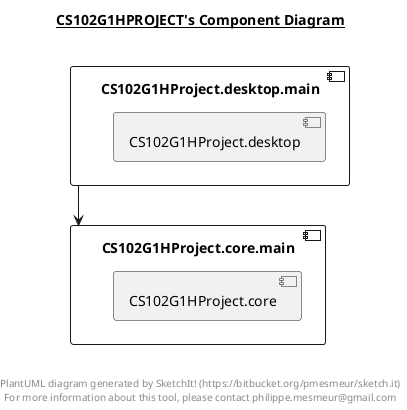 @startuml

title __CS102G1HPROJECT's Component Diagram__\n

  component "CS102G1HProject.core.main" {
        [CS102G1HProject.core]
  }


  component "CS102G1HProject.desktop.main" {
        [CS102G1HProject.desktop]
  }


  [CS102G1HProject.desktop.main] --> [CS102G1HProject.core.main]


right footer


PlantUML diagram generated by SketchIt! (https://bitbucket.org/pmesmeur/sketch.it)
For more information about this tool, please contact philippe.mesmeur@gmail.com
endfooter

@enduml

